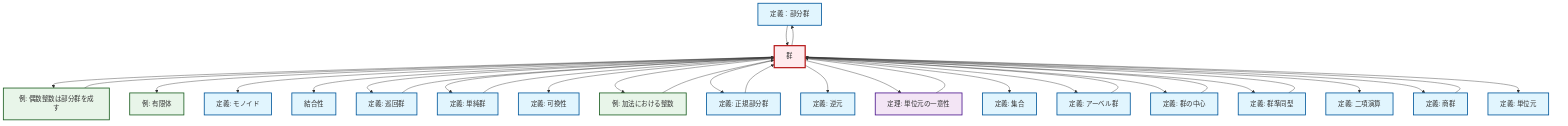 graph TD
    classDef definition fill:#e1f5fe,stroke:#01579b,stroke-width:2px
    classDef theorem fill:#f3e5f5,stroke:#4a148c,stroke-width:2px
    classDef axiom fill:#fff3e0,stroke:#e65100,stroke-width:2px
    classDef example fill:#e8f5e9,stroke:#1b5e20,stroke-width:2px
    classDef current fill:#ffebee,stroke:#b71c1c,stroke-width:3px
    def-commutativity["定義: 可換性"]:::definition
    def-inverse-element["定義: 逆元"]:::definition
    def-subgroup["定義：部分群"]:::definition
    ex-finite-field["例: 有限体"]:::example
    def-binary-operation["定義: 二項演算"]:::definition
    def-set["定義: 集合"]:::definition
    thm-unique-identity["定理: 単位元の一意性"]:::theorem
    def-abelian-group["定義: アーベル群"]:::definition
    ex-integers-addition["例: 加法における整数"]:::example
    def-center-of-group["定義: 群の中心"]:::definition
    def-homomorphism["定義: 群準同型"]:::definition
    def-group["群"]:::definition
    def-associativity["結合性"]:::definition
    ex-even-integers-subgroup["例: 偶数整数は部分群を成す"]:::example
    def-monoid["定義: モノイド"]:::definition
    def-quotient-group["定義: 商群"]:::definition
    def-identity-element["定義: 単位元"]:::definition
    def-cyclic-group["定義: 巡回群"]:::definition
    def-normal-subgroup["定義: 正規部分群"]:::definition
    def-simple-group["定義: 単純群"]:::definition
    ex-even-integers-subgroup --> def-group
    def-group --> ex-even-integers-subgroup
    def-group --> ex-finite-field
    def-normal-subgroup --> def-group
    thm-unique-identity --> def-group
    def-cyclic-group --> def-group
    def-group --> def-monoid
    def-abelian-group --> def-group
    def-group --> def-associativity
    def-group --> def-cyclic-group
    def-group --> def-simple-group
    def-group --> def-commutativity
    def-center-of-group --> def-group
    def-group --> ex-integers-addition
    def-group --> def-normal-subgroup
    def-subgroup --> def-group
    ex-integers-addition --> def-group
    def-simple-group --> def-group
    def-group --> def-inverse-element
    def-group --> thm-unique-identity
    def-group --> def-set
    def-quotient-group --> def-group
    def-group --> def-abelian-group
    def-homomorphism --> def-group
    def-group --> def-center-of-group
    def-group --> def-homomorphism
    def-group --> def-binary-operation
    def-group --> def-subgroup
    def-group --> def-quotient-group
    def-group --> def-identity-element
    class def-group current